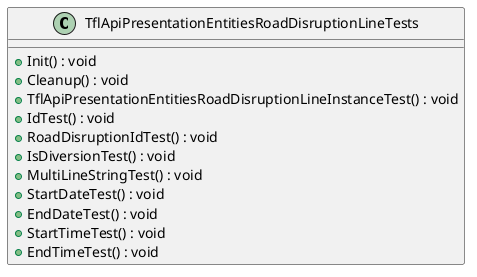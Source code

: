 @startuml
class TflApiPresentationEntitiesRoadDisruptionLineTests {
    + Init() : void
    + Cleanup() : void
    + TflApiPresentationEntitiesRoadDisruptionLineInstanceTest() : void
    + IdTest() : void
    + RoadDisruptionIdTest() : void
    + IsDiversionTest() : void
    + MultiLineStringTest() : void
    + StartDateTest() : void
    + EndDateTest() : void
    + StartTimeTest() : void
    + EndTimeTest() : void
}
@enduml
